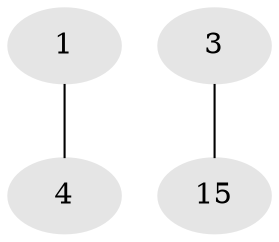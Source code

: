 // Generated by graph-tools (version 1.1) at 2025/46/02/15/25 05:46:28]
// undirected, 4 vertices, 2 edges
graph export_dot {
graph [start="1"]
  node [color=gray90,style=filled];
  1 [super="+2+10+17"];
  3 [super="+2+5+6+11"];
  4 [super="+7+9"];
  15 [super="+18+20"];
  1 -- 4;
  3 -- 15;
}
